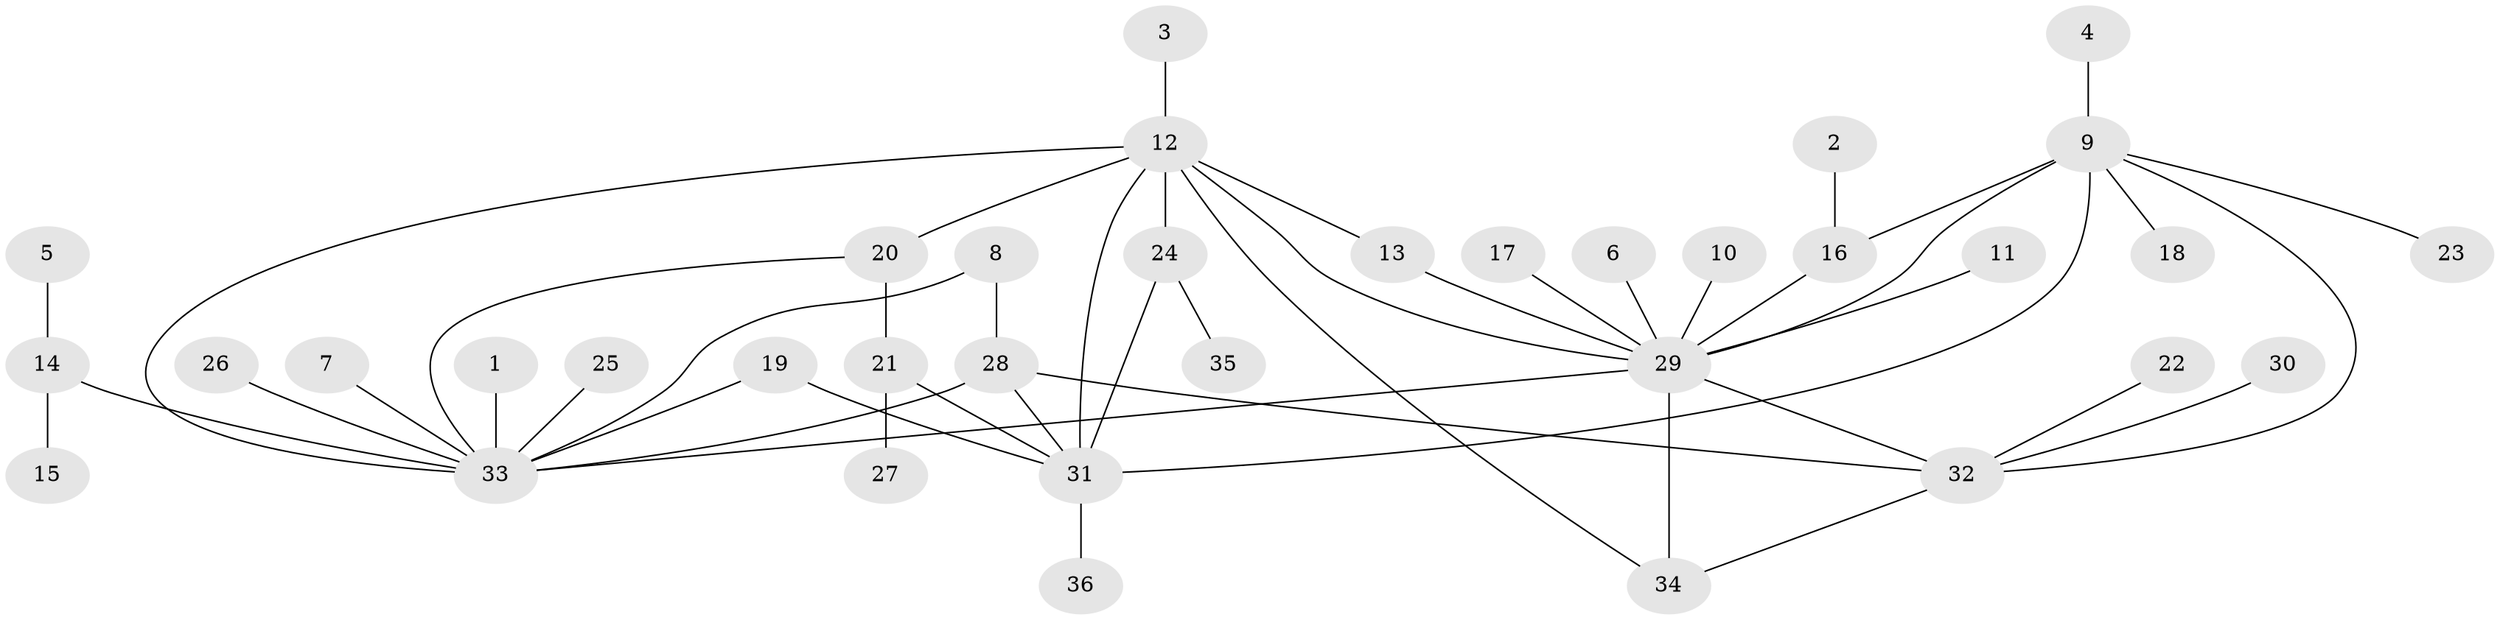 // original degree distribution, {4: 0.05555555555555555, 8: 0.027777777777777776, 7: 0.027777777777777776, 6: 0.027777777777777776, 3: 0.09722222222222222, 13: 0.013888888888888888, 5: 0.027777777777777776, 10: 0.013888888888888888, 1: 0.5555555555555556, 2: 0.1527777777777778}
// Generated by graph-tools (version 1.1) at 2025/50/03/09/25 03:50:33]
// undirected, 36 vertices, 49 edges
graph export_dot {
graph [start="1"]
  node [color=gray90,style=filled];
  1;
  2;
  3;
  4;
  5;
  6;
  7;
  8;
  9;
  10;
  11;
  12;
  13;
  14;
  15;
  16;
  17;
  18;
  19;
  20;
  21;
  22;
  23;
  24;
  25;
  26;
  27;
  28;
  29;
  30;
  31;
  32;
  33;
  34;
  35;
  36;
  1 -- 33 [weight=1.0];
  2 -- 16 [weight=1.0];
  3 -- 12 [weight=1.0];
  4 -- 9 [weight=1.0];
  5 -- 14 [weight=1.0];
  6 -- 29 [weight=1.0];
  7 -- 33 [weight=1.0];
  8 -- 28 [weight=1.0];
  8 -- 33 [weight=1.0];
  9 -- 16 [weight=1.0];
  9 -- 18 [weight=1.0];
  9 -- 23 [weight=1.0];
  9 -- 29 [weight=1.0];
  9 -- 31 [weight=2.0];
  9 -- 32 [weight=1.0];
  10 -- 29 [weight=1.0];
  11 -- 29 [weight=1.0];
  12 -- 13 [weight=1.0];
  12 -- 20 [weight=1.0];
  12 -- 24 [weight=1.0];
  12 -- 29 [weight=1.0];
  12 -- 31 [weight=1.0];
  12 -- 33 [weight=1.0];
  12 -- 34 [weight=1.0];
  13 -- 29 [weight=1.0];
  14 -- 15 [weight=1.0];
  14 -- 33 [weight=1.0];
  16 -- 29 [weight=1.0];
  17 -- 29 [weight=1.0];
  19 -- 31 [weight=1.0];
  19 -- 33 [weight=1.0];
  20 -- 21 [weight=1.0];
  20 -- 33 [weight=1.0];
  21 -- 27 [weight=1.0];
  21 -- 31 [weight=1.0];
  22 -- 32 [weight=1.0];
  24 -- 31 [weight=1.0];
  24 -- 35 [weight=1.0];
  25 -- 33 [weight=1.0];
  26 -- 33 [weight=1.0];
  28 -- 31 [weight=1.0];
  28 -- 32 [weight=1.0];
  28 -- 33 [weight=1.0];
  29 -- 32 [weight=1.0];
  29 -- 33 [weight=1.0];
  29 -- 34 [weight=1.0];
  30 -- 32 [weight=1.0];
  31 -- 36 [weight=1.0];
  32 -- 34 [weight=1.0];
}
